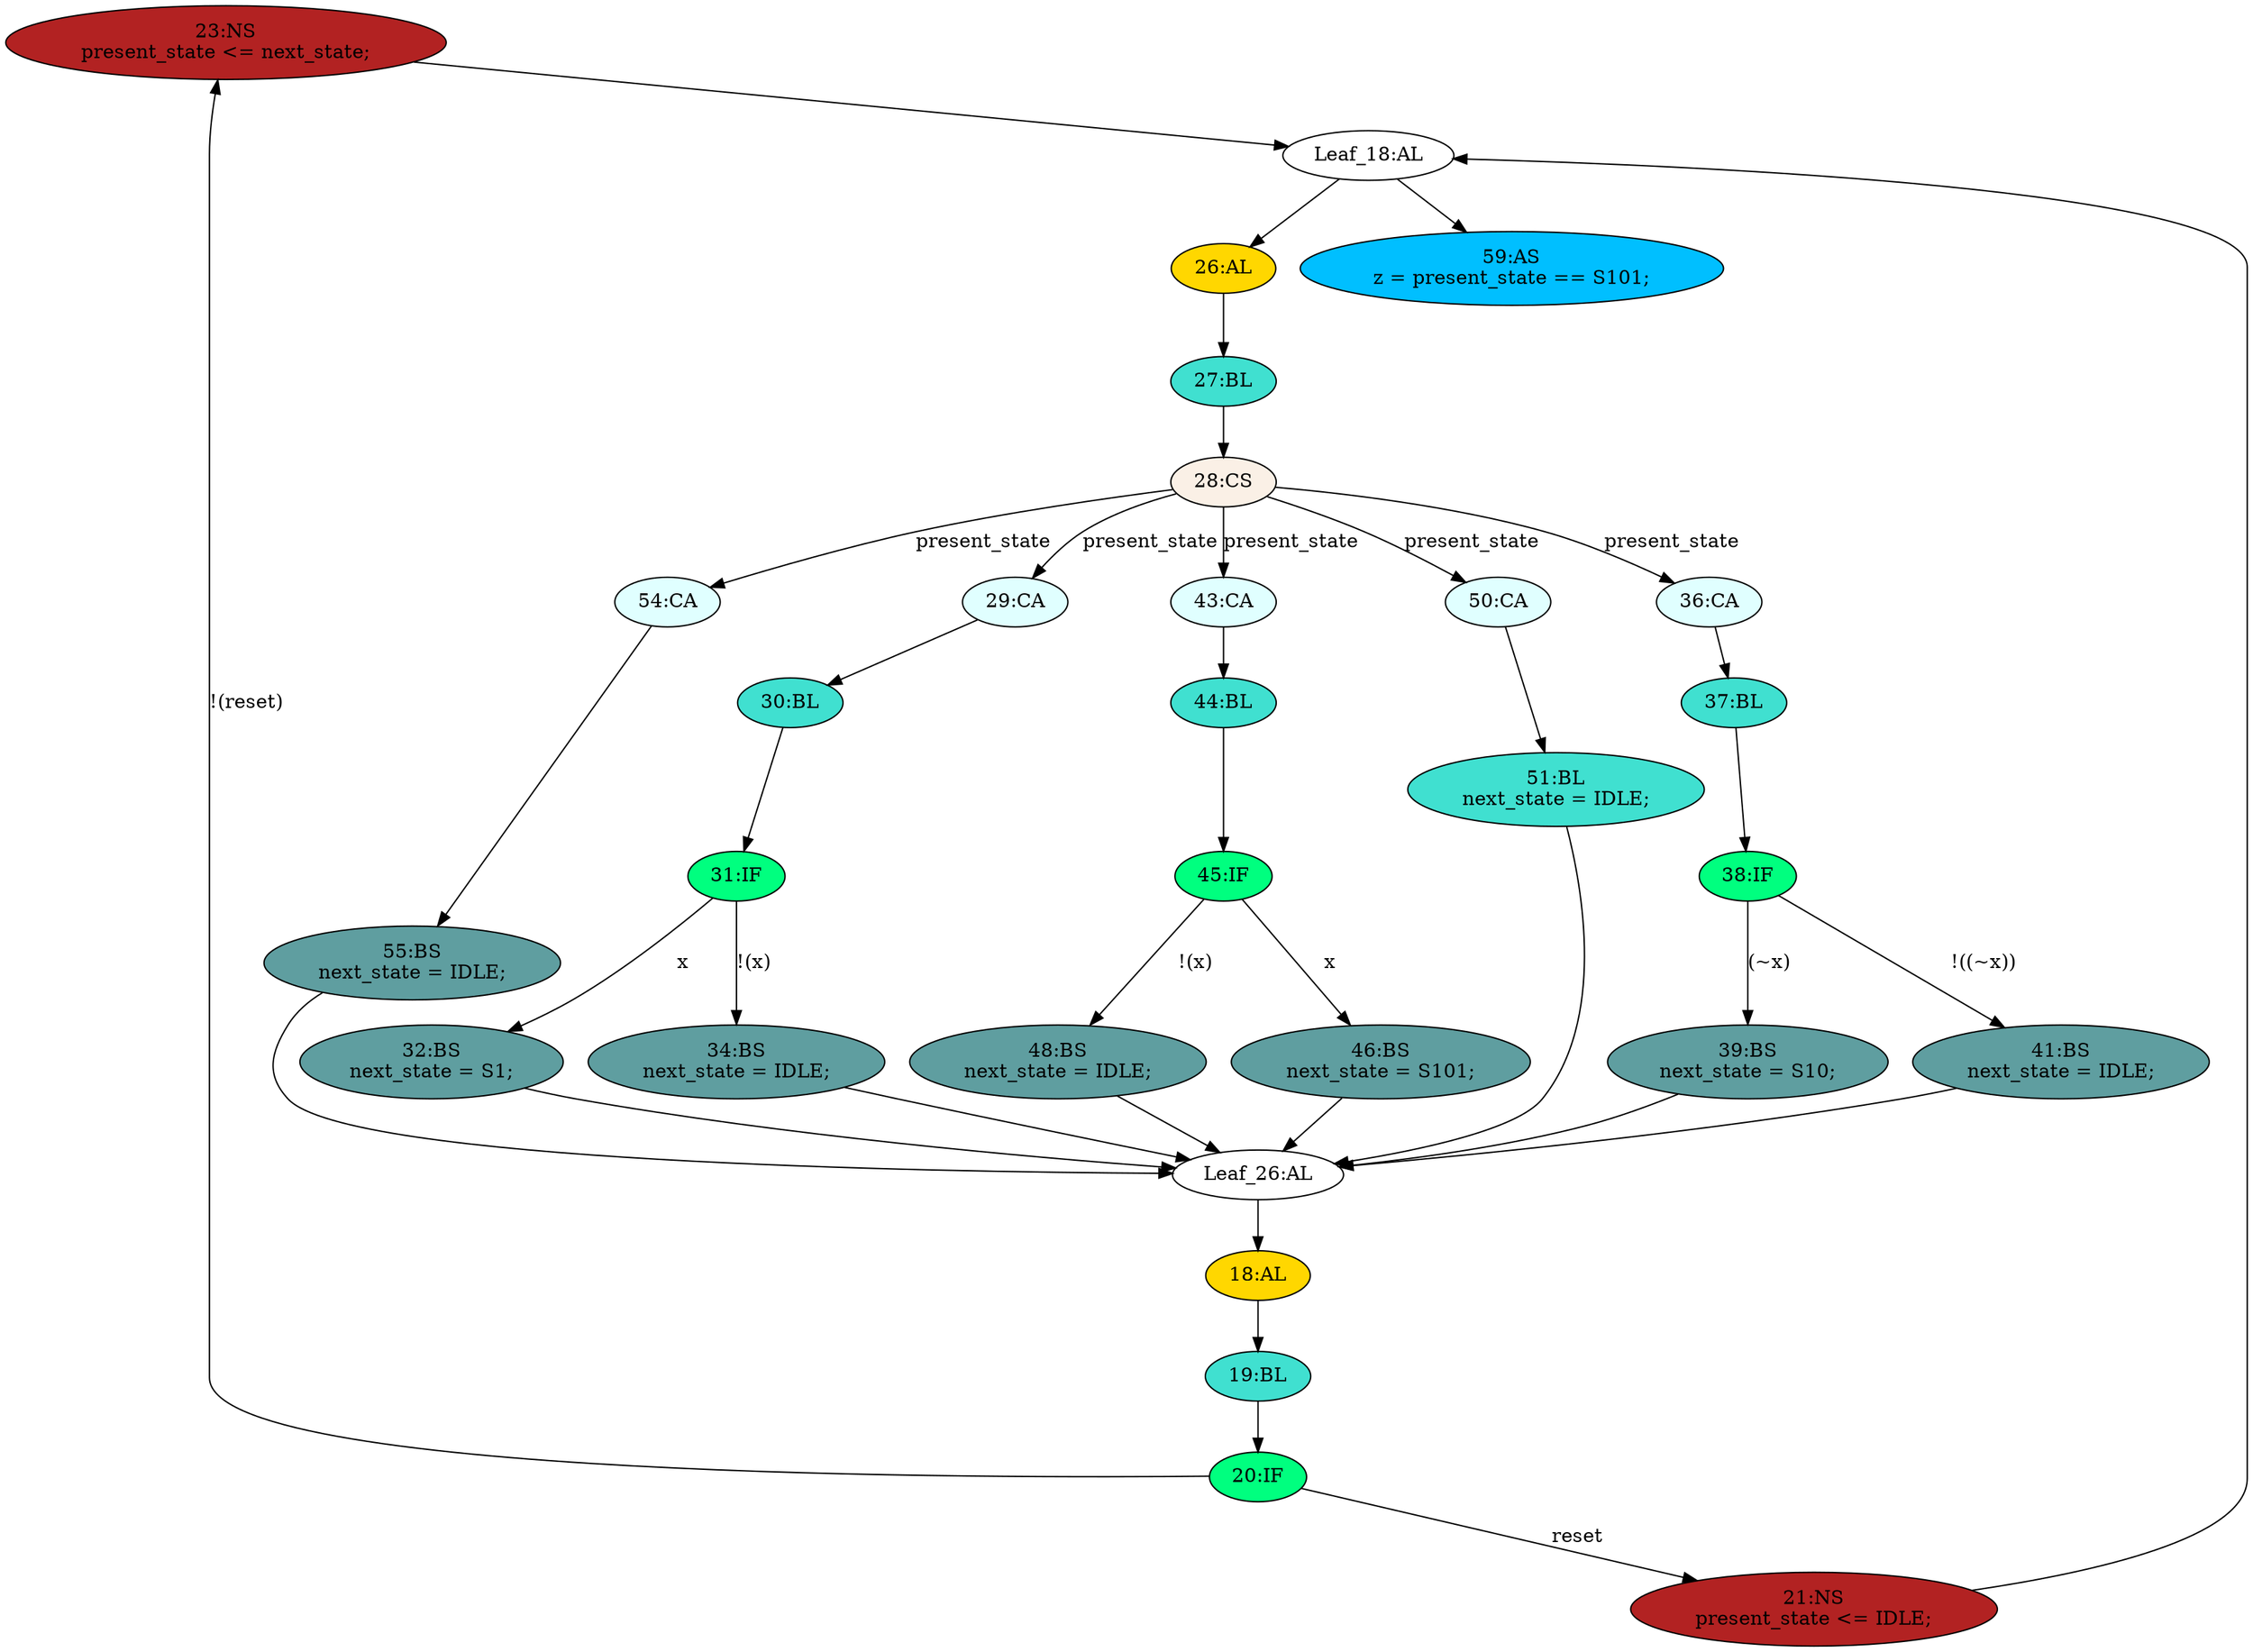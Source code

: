 strict digraph "compose( ,  )" {
	node [label="\N"];
	"23:NS"	[ast="<pyverilog.vparser.ast.NonblockingSubstitution object at 0x7f72462f1650>",
		fillcolor=firebrick,
		label="23:NS
present_state <= next_state;",
		statements="[<pyverilog.vparser.ast.NonblockingSubstitution object at 0x7f72462f1650>]",
		style=filled,
		typ=NonblockingSubstitution];
	"Leaf_18:AL"	[def_var="['present_state']",
		label="Leaf_18:AL"];
	"23:NS" -> "Leaf_18:AL"	[cond="[]",
		lineno=None];
	"59:AS"	[ast="<pyverilog.vparser.ast.Assign object at 0x7f7245f58b90>",
		def_var="['z']",
		fillcolor=deepskyblue,
		label="59:AS
z = present_state == S101;",
		statements="[]",
		style=filled,
		typ=Assign,
		use_var="['present_state']"];
	"Leaf_18:AL" -> "59:AS";
	"26:AL"	[ast="<pyverilog.vparser.ast.Always object at 0x7f72462e6650>",
		clk_sens=False,
		fillcolor=gold,
		label="26:AL",
		sens="['present_state', 'x']",
		statements="[]",
		style=filled,
		typ=Always,
		use_var="['x', 'present_state']"];
	"Leaf_18:AL" -> "26:AL";
	"34:BS"	[ast="<pyverilog.vparser.ast.BlockingSubstitution object at 0x7f724636a250>",
		fillcolor=cadetblue,
		label="34:BS
next_state = IDLE;",
		statements="[<pyverilog.vparser.ast.BlockingSubstitution object at 0x7f724636a250>]",
		style=filled,
		typ=BlockingSubstitution];
	"Leaf_26:AL"	[def_var="['next_state']",
		label="Leaf_26:AL"];
	"34:BS" -> "Leaf_26:AL"	[cond="[]",
		lineno=None];
	"32:BS"	[ast="<pyverilog.vparser.ast.BlockingSubstitution object at 0x7f7246701610>",
		fillcolor=cadetblue,
		label="32:BS
next_state = S1;",
		statements="[<pyverilog.vparser.ast.BlockingSubstitution object at 0x7f7246701610>]",
		style=filled,
		typ=BlockingSubstitution];
	"32:BS" -> "Leaf_26:AL"	[cond="[]",
		lineno=None];
	"48:BS"	[ast="<pyverilog.vparser.ast.BlockingSubstitution object at 0x7f7245f58950>",
		fillcolor=cadetblue,
		label="48:BS
next_state = IDLE;",
		statements="[<pyverilog.vparser.ast.BlockingSubstitution object at 0x7f7245f58950>]",
		style=filled,
		typ=BlockingSubstitution];
	"48:BS" -> "Leaf_26:AL"	[cond="[]",
		lineno=None];
	"38:IF"	[ast="<pyverilog.vparser.ast.IfStatement object at 0x7f7246306550>",
		fillcolor=springgreen,
		label="38:IF",
		statements="[]",
		style=filled,
		typ=IfStatement];
	"41:BS"	[ast="<pyverilog.vparser.ast.BlockingSubstitution object at 0x7f7245f58d10>",
		fillcolor=cadetblue,
		label="41:BS
next_state = IDLE;",
		statements="[<pyverilog.vparser.ast.BlockingSubstitution object at 0x7f7245f58d10>]",
		style=filled,
		typ=BlockingSubstitution];
	"38:IF" -> "41:BS"	[cond="['x']",
		label="!((~x))",
		lineno=38];
	"39:BS"	[ast="<pyverilog.vparser.ast.BlockingSubstitution object at 0x7f7247be8ad0>",
		fillcolor=cadetblue,
		label="39:BS
next_state = S10;",
		statements="[<pyverilog.vparser.ast.BlockingSubstitution object at 0x7f7247be8ad0>]",
		style=filled,
		typ=BlockingSubstitution];
	"38:IF" -> "39:BS"	[cond="['x']",
		label="(~x)",
		lineno=38];
	"19:BL"	[ast="<pyverilog.vparser.ast.Block object at 0x7f72462e3210>",
		fillcolor=turquoise,
		label="19:BL",
		statements="[]",
		style=filled,
		typ=Block];
	"20:IF"	[ast="<pyverilog.vparser.ast.IfStatement object at 0x7f72462f1150>",
		fillcolor=springgreen,
		label="20:IF",
		statements="[]",
		style=filled,
		typ=IfStatement];
	"19:BL" -> "20:IF"	[cond="[]",
		lineno=None];
	"43:CA"	[ast="<pyverilog.vparser.ast.Case object at 0x7f7245f58cd0>",
		fillcolor=lightcyan,
		label="43:CA",
		statements="[]",
		style=filled,
		typ=Case];
	"44:BL"	[ast="<pyverilog.vparser.ast.Block object at 0x7f7245f58310>",
		fillcolor=turquoise,
		label="44:BL",
		statements="[]",
		style=filled,
		typ=Block];
	"43:CA" -> "44:BL"	[cond="[]",
		lineno=None];
	"20:IF" -> "23:NS"	[cond="['reset']",
		label="!(reset)",
		lineno=20];
	"21:NS"	[ast="<pyverilog.vparser.ast.NonblockingSubstitution object at 0x7f724628ecd0>",
		fillcolor=firebrick,
		label="21:NS
present_state <= IDLE;",
		statements="[<pyverilog.vparser.ast.NonblockingSubstitution object at 0x7f724628ecd0>]",
		style=filled,
		typ=NonblockingSubstitution];
	"20:IF" -> "21:NS"	[cond="['reset']",
		label=reset,
		lineno=20];
	"50:CA"	[ast="<pyverilog.vparser.ast.Case object at 0x7f7245f58fd0>",
		fillcolor=lightcyan,
		label="50:CA",
		statements="[]",
		style=filled,
		typ=Case];
	"51:BL"	[ast="<pyverilog.vparser.ast.Block object at 0x7f7245f58a90>",
		fillcolor=turquoise,
		label="51:BL
next_state = IDLE;",
		statements="[<pyverilog.vparser.ast.BlockingSubstitution object at 0x7f7245f58ad0>]",
		style=filled,
		typ=Block];
	"50:CA" -> "51:BL"	[cond="[]",
		lineno=None];
	"55:BS"	[ast="<pyverilog.vparser.ast.BlockingSubstitution object at 0x7f7245f58710>",
		fillcolor=cadetblue,
		label="55:BS
next_state = IDLE;",
		statements="[<pyverilog.vparser.ast.BlockingSubstitution object at 0x7f7245f58710>]",
		style=filled,
		typ=BlockingSubstitution];
	"55:BS" -> "Leaf_26:AL"	[cond="[]",
		lineno=None];
	"45:IF"	[ast="<pyverilog.vparser.ast.IfStatement object at 0x7f7245f584d0>",
		fillcolor=springgreen,
		label="45:IF",
		statements="[]",
		style=filled,
		typ=IfStatement];
	"44:BL" -> "45:IF"	[cond="[]",
		lineno=None];
	"41:BS" -> "Leaf_26:AL"	[cond="[]",
		lineno=None];
	"30:BL"	[ast="<pyverilog.vparser.ast.Block object at 0x7f72462e6150>",
		fillcolor=turquoise,
		label="30:BL",
		statements="[]",
		style=filled,
		typ=Block];
	"31:IF"	[ast="<pyverilog.vparser.ast.IfStatement object at 0x7f72462e6550>",
		fillcolor=springgreen,
		label="31:IF",
		statements="[]",
		style=filled,
		typ=IfStatement];
	"30:BL" -> "31:IF"	[cond="[]",
		lineno=None];
	"27:BL"	[ast="<pyverilog.vparser.ast.Block object at 0x7f72462e6e90>",
		fillcolor=turquoise,
		label="27:BL",
		statements="[]",
		style=filled,
		typ=Block];
	"28:CS"	[ast="<pyverilog.vparser.ast.CaseStatement object at 0x7f7245f58550>",
		fillcolor=linen,
		label="28:CS",
		statements="[]",
		style=filled,
		typ=CaseStatement];
	"27:BL" -> "28:CS"	[cond="[]",
		lineno=None];
	"18:AL"	[ast="<pyverilog.vparser.ast.Always object at 0x7f72462e3e10>",
		clk_sens=True,
		fillcolor=gold,
		label="18:AL",
		sens="['clk']",
		statements="[]",
		style=filled,
		typ=Always,
		use_var="['reset', 'next_state']"];
	"18:AL" -> "19:BL"	[cond="[]",
		lineno=None];
	"51:BL" -> "Leaf_26:AL"	[cond="[]",
		lineno=None];
	"45:IF" -> "48:BS"	[cond="['x']",
		label="!(x)",
		lineno=45];
	"46:BS"	[ast="<pyverilog.vparser.ast.BlockingSubstitution object at 0x7f7245f58990>",
		fillcolor=cadetblue,
		label="46:BS
next_state = S101;",
		statements="[<pyverilog.vparser.ast.BlockingSubstitution object at 0x7f7245f58990>]",
		style=filled,
		typ=BlockingSubstitution];
	"45:IF" -> "46:BS"	[cond="['x']",
		label=x,
		lineno=45];
	"26:AL" -> "27:BL"	[cond="[]",
		lineno=None];
	"Leaf_26:AL" -> "18:AL";
	"36:CA"	[ast="<pyverilog.vparser.ast.Case object at 0x7f724636ae90>",
		fillcolor=lightcyan,
		label="36:CA",
		statements="[]",
		style=filled,
		typ=Case];
	"37:BL"	[ast="<pyverilog.vparser.ast.Block object at 0x7f724636a150>",
		fillcolor=turquoise,
		label="37:BL",
		statements="[]",
		style=filled,
		typ=Block];
	"36:CA" -> "37:BL"	[cond="[]",
		lineno=None];
	"54:CA"	[ast="<pyverilog.vparser.ast.Case object at 0x7f7245f58650>",
		fillcolor=lightcyan,
		label="54:CA",
		statements="[]",
		style=filled,
		typ=Case];
	"54:CA" -> "55:BS"	[cond="[]",
		lineno=None];
	"31:IF" -> "34:BS"	[cond="['x']",
		label="!(x)",
		lineno=31];
	"31:IF" -> "32:BS"	[cond="['x']",
		label=x,
		lineno=31];
	"28:CS" -> "43:CA"	[cond="['present_state']",
		label=present_state,
		lineno=28];
	"28:CS" -> "50:CA"	[cond="['present_state']",
		label=present_state,
		lineno=28];
	"28:CS" -> "36:CA"	[cond="['present_state']",
		label=present_state,
		lineno=28];
	"28:CS" -> "54:CA"	[cond="['present_state']",
		label=present_state,
		lineno=28];
	"29:CA"	[ast="<pyverilog.vparser.ast.Case object at 0x7f72462e6ad0>",
		fillcolor=lightcyan,
		label="29:CA",
		statements="[]",
		style=filled,
		typ=Case];
	"28:CS" -> "29:CA"	[cond="['present_state']",
		label=present_state,
		lineno=28];
	"39:BS" -> "Leaf_26:AL"	[cond="[]",
		lineno=None];
	"29:CA" -> "30:BL"	[cond="[]",
		lineno=None];
	"37:BL" -> "38:IF"	[cond="[]",
		lineno=None];
	"46:BS" -> "Leaf_26:AL"	[cond="[]",
		lineno=None];
	"21:NS" -> "Leaf_18:AL"	[cond="[]",
		lineno=None];
}
